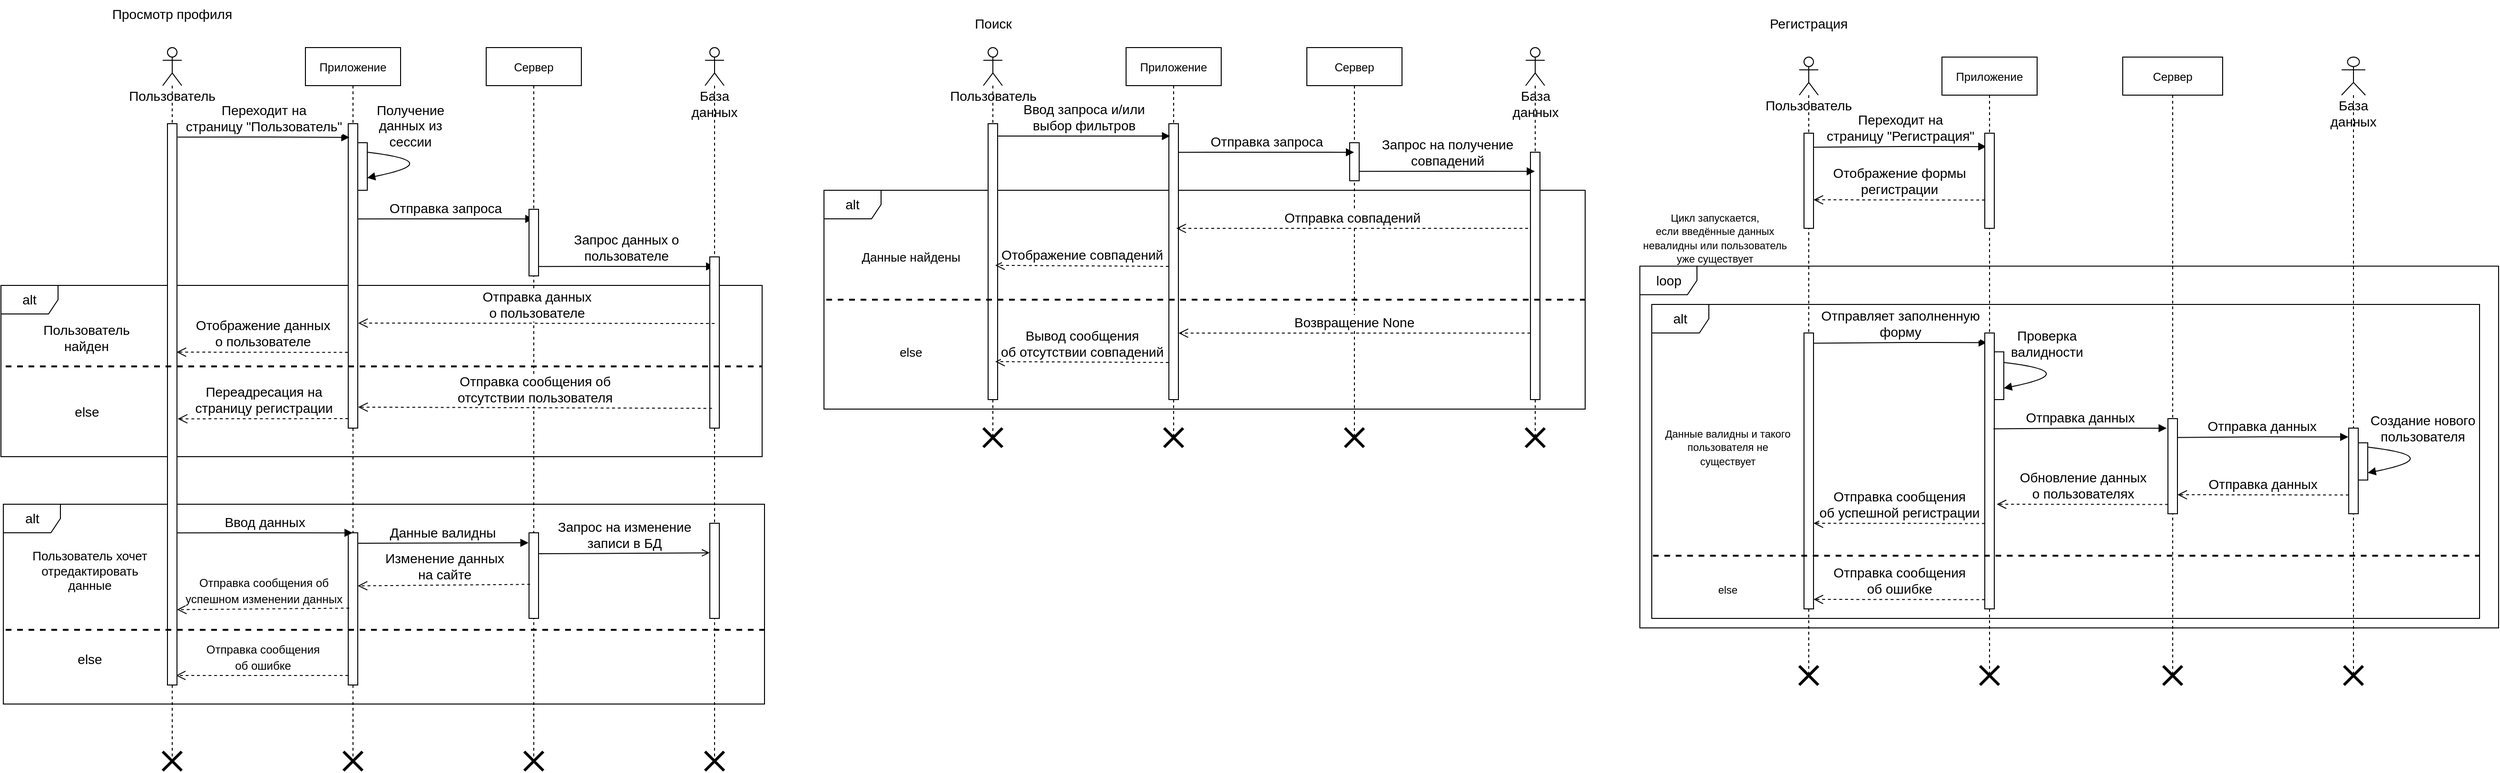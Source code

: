 <mxfile version="20.3.2" type="github" pages="2">
  <diagram id="kgpKYQtTHZ0yAKxKKP6v" name="Page-1">
    <mxGraphModel dx="1483" dy="833" grid="1" gridSize="10" guides="1" tooltips="1" connect="1" arrows="1" fold="1" page="1" pageScale="1" pageWidth="850" pageHeight="1100" math="0" shadow="0">
      <root>
        <mxCell id="0" />
        <mxCell id="1" parent="0" />
        <mxCell id="hZ0QgCodJRUeT8s8Wfv0-66" value="loop" style="shape=umlFrame;whiteSpace=wrap;html=1;fontSize=14;" vertex="1" parent="1">
          <mxGeometry x="1747.5" y="309.73" width="902.5" height="380.27" as="geometry" />
        </mxCell>
        <mxCell id="hZ0QgCodJRUeT8s8Wfv0-104" value="alt" style="shape=umlFrame;whiteSpace=wrap;html=1;fontSize=14;" vertex="1" parent="1">
          <mxGeometry x="1760" y="350" width="870" height="330" as="geometry" />
        </mxCell>
        <mxCell id="hZ0QgCodJRUeT8s8Wfv0-113" value="Приложение" style="shape=umlLifeline;perimeter=lifelinePerimeter;container=1;collapsible=0;recursiveResize=0;rounded=0;shadow=0;strokeWidth=1;" vertex="1" parent="1">
          <mxGeometry x="2065" y="90" width="100" height="650" as="geometry" />
        </mxCell>
        <mxCell id="hZ0QgCodJRUeT8s8Wfv0-117" value="" style="points=[];perimeter=orthogonalPerimeter;rounded=0;shadow=0;strokeWidth=1;" vertex="1" parent="hZ0QgCodJRUeT8s8Wfv0-113">
          <mxGeometry x="55" y="309.79" width="10" height="50.21" as="geometry" />
        </mxCell>
        <mxCell id="hZ0QgCodJRUeT8s8Wfv0-57" value="alt" style="shape=umlFrame;whiteSpace=wrap;html=1;fontSize=14;" vertex="1" parent="1">
          <mxGeometry x="890" y="230" width="800" height="230" as="geometry" />
        </mxCell>
        <mxCell id="hZ0QgCodJRUeT8s8Wfv0-14" value="alt" style="shape=umlFrame;whiteSpace=wrap;html=1;fontSize=14;" vertex="1" parent="1">
          <mxGeometry x="27.5" y="560" width="800" height="210" as="geometry" />
        </mxCell>
        <mxCell id="siiK5NIC4n_gWujEXP8Y-23" value="alt" style="shape=umlFrame;whiteSpace=wrap;html=1;fontSize=14;" vertex="1" parent="1">
          <mxGeometry x="25" y="330" width="800" height="180" as="geometry" />
        </mxCell>
        <mxCell id="3nuBFxr9cyL0pnOWT2aG-5" value="Приложение" style="shape=umlLifeline;perimeter=lifelinePerimeter;container=1;collapsible=0;recursiveResize=0;rounded=0;shadow=0;strokeWidth=1;" parent="1" vertex="1">
          <mxGeometry x="345" y="80" width="100" height="750" as="geometry" />
        </mxCell>
        <mxCell id="3nuBFxr9cyL0pnOWT2aG-6" value="" style="points=[];perimeter=orthogonalPerimeter;rounded=0;shadow=0;strokeWidth=1;" parent="3nuBFxr9cyL0pnOWT2aG-5" vertex="1">
          <mxGeometry x="45" y="80" width="10" height="320" as="geometry" />
        </mxCell>
        <mxCell id="siiK5NIC4n_gWujEXP8Y-14" value="" style="points=[];perimeter=orthogonalPerimeter;rounded=0;shadow=0;strokeWidth=1;" vertex="1" parent="3nuBFxr9cyL0pnOWT2aG-5">
          <mxGeometry x="55" y="100" width="10" height="50" as="geometry" />
        </mxCell>
        <mxCell id="siiK5NIC4n_gWujEXP8Y-15" value="Получение&lt;br&gt;данных из&lt;br&gt;сессии" style="html=1;verticalAlign=bottom;endArrow=block;fontSize=14;curved=1;entryX=0.988;entryY=0.741;entryDx=0;entryDy=0;entryPerimeter=0;" edge="1" parent="3nuBFxr9cyL0pnOWT2aG-5" target="siiK5NIC4n_gWujEXP8Y-14">
          <mxGeometry x="-0.481" y="5" width="80" relative="1" as="geometry">
            <mxPoint x="65" y="110" as="sourcePoint" />
            <mxPoint x="120" y="110" as="targetPoint" />
            <Array as="points">
              <mxPoint x="150" y="120" />
            </Array>
            <mxPoint as="offset" />
          </mxGeometry>
        </mxCell>
        <mxCell id="siiK5NIC4n_gWujEXP8Y-18" value="Отправка запроса" style="html=1;verticalAlign=bottom;endArrow=block;rounded=0;fontSize=14;entryX=0.5;entryY=0.063;entryDx=0;entryDy=0;entryPerimeter=0;exitX=1.035;exitY=0.063;exitDx=0;exitDy=0;exitPerimeter=0;" edge="1" parent="3nuBFxr9cyL0pnOWT2aG-5">
          <mxGeometry width="80" relative="1" as="geometry">
            <mxPoint x="55.0" y="180.08" as="sourcePoint" />
            <mxPoint x="239.65" y="180.08" as="targetPoint" />
            <Array as="points">
              <mxPoint x="149.65" y="180" />
            </Array>
          </mxGeometry>
        </mxCell>
        <mxCell id="siiK5NIC4n_gWujEXP8Y-32" value="Переадресация на&lt;br&gt;страницу регистрации" style="html=1;verticalAlign=bottom;endArrow=open;dashed=1;endSize=8;fontSize=14;curved=1;exitX=0.5;exitY=0.353;exitDx=0;exitDy=0;exitPerimeter=0;entryX=1.035;entryY=0.752;entryDx=0;entryDy=0;entryPerimeter=0;" edge="1" parent="3nuBFxr9cyL0pnOWT2aG-5">
          <mxGeometry relative="1" as="geometry">
            <mxPoint x="45" y="390.0" as="sourcePoint" />
            <mxPoint x="-134.18" y="390.23" as="targetPoint" />
          </mxGeometry>
        </mxCell>
        <mxCell id="hZ0QgCodJRUeT8s8Wfv0-4" value="" style="points=[];perimeter=orthogonalPerimeter;rounded=0;shadow=0;strokeWidth=1;" vertex="1" parent="3nuBFxr9cyL0pnOWT2aG-5">
          <mxGeometry x="45" y="510" width="10" height="160" as="geometry" />
        </mxCell>
        <mxCell id="hZ0QgCodJRUeT8s8Wfv0-129" value="&lt;font style=&quot;font-size: 12px;&quot;&gt;Отправка сообщения&lt;br&gt;об ошибке&lt;br&gt;&lt;/font&gt;" style="html=1;verticalAlign=bottom;endArrow=open;dashed=1;endSize=8;fontSize=14;curved=1;exitX=0.5;exitY=0.353;exitDx=0;exitDy=0;exitPerimeter=0;entryX=0.892;entryY=0.983;entryDx=0;entryDy=0;entryPerimeter=0;" edge="1" parent="3nuBFxr9cyL0pnOWT2aG-5" target="siiK5NIC4n_gWujEXP8Y-13">
          <mxGeometry relative="1" as="geometry">
            <mxPoint x="45.0" y="660" as="sourcePoint" />
            <mxPoint x="-136.08" y="661.59" as="targetPoint" />
          </mxGeometry>
        </mxCell>
        <mxCell id="siiK5NIC4n_gWujEXP8Y-1" value="&lt;font style=&quot;font-size: 14px;&quot;&gt;Просмотр профиля&lt;/font&gt;" style="text;html=1;strokeColor=none;fillColor=none;align=center;verticalAlign=middle;whiteSpace=wrap;rounded=0;" vertex="1" parent="1">
          <mxGeometry x="140" y="30" width="130" height="30" as="geometry" />
        </mxCell>
        <mxCell id="siiK5NIC4n_gWujEXP8Y-3" value="Сервер" style="shape=umlLifeline;perimeter=lifelinePerimeter;container=1;collapsible=0;recursiveResize=0;rounded=0;shadow=0;strokeWidth=1;" vertex="1" parent="1">
          <mxGeometry x="535" y="80" width="100" height="750" as="geometry" />
        </mxCell>
        <mxCell id="siiK5NIC4n_gWujEXP8Y-4" value="" style="points=[];perimeter=orthogonalPerimeter;rounded=0;shadow=0;strokeWidth=1;" vertex="1" parent="siiK5NIC4n_gWujEXP8Y-3">
          <mxGeometry x="45" y="170" width="10" height="70" as="geometry" />
        </mxCell>
        <mxCell id="siiK5NIC4n_gWujEXP8Y-20" value="Запрос данных о&lt;br&gt;пользователе" style="html=1;verticalAlign=bottom;endArrow=block;rounded=0;fontSize=14;entryX=0.5;entryY=0.063;entryDx=0;entryDy=0;entryPerimeter=0;exitX=1.035;exitY=0.063;exitDx=0;exitDy=0;exitPerimeter=0;" edge="1" parent="siiK5NIC4n_gWujEXP8Y-3">
          <mxGeometry width="80" relative="1" as="geometry">
            <mxPoint x="55" y="230.08" as="sourcePoint" />
            <mxPoint x="239.65" y="230.08" as="targetPoint" />
            <Array as="points">
              <mxPoint x="149.65" y="230" />
            </Array>
          </mxGeometry>
        </mxCell>
        <mxCell id="hZ0QgCodJRUeT8s8Wfv0-5" value="" style="points=[];perimeter=orthogonalPerimeter;rounded=0;shadow=0;strokeWidth=1;" vertex="1" parent="siiK5NIC4n_gWujEXP8Y-3">
          <mxGeometry x="45" y="510" width="10" height="90" as="geometry" />
        </mxCell>
        <mxCell id="hZ0QgCodJRUeT8s8Wfv0-10" value="Запрос на изменение&lt;br&gt;записи в БД" style="html=1;verticalAlign=bottom;endArrow=open;rounded=0;fontSize=14;entryX=-0.053;entryY=0.117;entryDx=0;entryDy=0;entryPerimeter=0;exitX=0.971;exitY=0.122;exitDx=0;exitDy=0;exitPerimeter=0;endFill=0;" edge="1" parent="siiK5NIC4n_gWujEXP8Y-3">
          <mxGeometry width="80" relative="1" as="geometry">
            <mxPoint x="55" y="531.96" as="sourcePoint" />
            <mxPoint x="234.76" y="531.06" as="targetPoint" />
            <Array as="points">
              <mxPoint x="139.94" y="531.68" />
            </Array>
          </mxGeometry>
        </mxCell>
        <mxCell id="siiK5NIC4n_gWujEXP8Y-10" value="Пользователь" style="shape=umlLifeline;participant=umlActor;perimeter=lifelinePerimeter;whiteSpace=wrap;html=1;container=1;collapsible=0;recursiveResize=0;verticalAlign=top;spacingTop=36;outlineConnect=0;fontSize=14;" vertex="1" parent="1">
          <mxGeometry x="195" y="80" width="20" height="750" as="geometry" />
        </mxCell>
        <mxCell id="siiK5NIC4n_gWujEXP8Y-13" value="" style="points=[];perimeter=orthogonalPerimeter;rounded=0;shadow=0;strokeWidth=1;" vertex="1" parent="siiK5NIC4n_gWujEXP8Y-10">
          <mxGeometry x="5" y="80" width="10" height="590" as="geometry" />
        </mxCell>
        <mxCell id="siiK5NIC4n_gWujEXP8Y-11" value="База данных&lt;br&gt;" style="shape=umlLifeline;participant=umlActor;perimeter=lifelinePerimeter;whiteSpace=wrap;html=1;container=1;collapsible=0;recursiveResize=0;verticalAlign=top;spacingTop=36;outlineConnect=0;fontSize=14;" vertex="1" parent="1">
          <mxGeometry x="765" y="80" width="20" height="750" as="geometry" />
        </mxCell>
        <mxCell id="siiK5NIC4n_gWujEXP8Y-19" value="" style="points=[];perimeter=orthogonalPerimeter;rounded=0;shadow=0;strokeWidth=1;" vertex="1" parent="siiK5NIC4n_gWujEXP8Y-11">
          <mxGeometry x="5" y="220" width="10" height="180" as="geometry" />
        </mxCell>
        <mxCell id="hZ0QgCodJRUeT8s8Wfv0-6" value="" style="points=[];perimeter=orthogonalPerimeter;rounded=0;shadow=0;strokeWidth=1;" vertex="1" parent="siiK5NIC4n_gWujEXP8Y-11">
          <mxGeometry x="5" y="500" width="10" height="100" as="geometry" />
        </mxCell>
        <mxCell id="hZ0QgCodJRUeT8s8Wfv0-19" value="" style="shape=umlDestroy;whiteSpace=wrap;html=1;strokeWidth=3;strokeColor=default;fontSize=14;" vertex="1" parent="siiK5NIC4n_gWujEXP8Y-11">
          <mxGeometry y="740" width="20" height="20" as="geometry" />
        </mxCell>
        <mxCell id="siiK5NIC4n_gWujEXP8Y-12" value="Переходит на&lt;br&gt;страницу &quot;Пользователь&quot;" style="html=1;verticalAlign=bottom;endArrow=block;rounded=0;fontSize=14;entryX=0.129;entryY=0.045;entryDx=0;entryDy=0;entryPerimeter=0;exitX=1.071;exitY=0.024;exitDx=0;exitDy=0;exitPerimeter=0;" edge="1" parent="1" source="siiK5NIC4n_gWujEXP8Y-13" target="3nuBFxr9cyL0pnOWT2aG-6">
          <mxGeometry width="80" relative="1" as="geometry">
            <mxPoint x="215" y="170" as="sourcePoint" />
            <mxPoint x="385" y="170" as="targetPoint" />
            <Array as="points">
              <mxPoint x="306" y="174" />
            </Array>
          </mxGeometry>
        </mxCell>
        <mxCell id="siiK5NIC4n_gWujEXP8Y-24" value="" style="line;strokeWidth=2;fillColor=none;align=left;verticalAlign=middle;spacingTop=-1;spacingLeft=3;spacingRight=3;rotatable=0;labelPosition=right;points=[];portConstraint=eastwest;strokeColor=inherit;fontSize=14;dashed=1;" vertex="1" parent="1">
          <mxGeometry x="30" y="411" width="795" height="8.31" as="geometry" />
        </mxCell>
        <mxCell id="siiK5NIC4n_gWujEXP8Y-27" value="&lt;font style=&quot;font-size: 14px;&quot;&gt;Пользователь&lt;br&gt;найден&lt;br&gt;&lt;/font&gt;" style="text;html=1;strokeColor=none;fillColor=none;align=center;verticalAlign=middle;whiteSpace=wrap;rounded=0;" vertex="1" parent="1">
          <mxGeometry x="50" y="370" width="130" height="30" as="geometry" />
        </mxCell>
        <mxCell id="siiK5NIC4n_gWujEXP8Y-29" value="Отправка данных&lt;br&gt;о пользователе" style="html=1;verticalAlign=bottom;endArrow=open;dashed=1;endSize=8;fontSize=14;curved=1;entryX=1.047;entryY=0.655;entryDx=0;entryDy=0;entryPerimeter=0;exitX=0.5;exitY=0.389;exitDx=0;exitDy=0;exitPerimeter=0;" edge="1" parent="1" source="siiK5NIC4n_gWujEXP8Y-19" target="3nuBFxr9cyL0pnOWT2aG-6">
          <mxGeometry relative="1" as="geometry">
            <mxPoint x="715" y="370" as="sourcePoint" />
            <mxPoint x="415" y="370" as="targetPoint" />
          </mxGeometry>
        </mxCell>
        <mxCell id="siiK5NIC4n_gWujEXP8Y-30" value="Отображение данных&lt;br&gt;о пользователе" style="html=1;verticalAlign=bottom;endArrow=open;dashed=1;endSize=8;fontSize=14;curved=1;exitX=0.5;exitY=0.353;exitDx=0;exitDy=0;exitPerimeter=0;entryX=0.959;entryY=0.407;entryDx=0;entryDy=0;entryPerimeter=0;" edge="1" parent="1" target="siiK5NIC4n_gWujEXP8Y-13">
          <mxGeometry relative="1" as="geometry">
            <mxPoint x="389.53" y="400.41" as="sourcePoint" />
            <mxPoint x="225" y="400" as="targetPoint" />
          </mxGeometry>
        </mxCell>
        <mxCell id="siiK5NIC4n_gWujEXP8Y-31" value="Отправка сообщения об&lt;br&gt;отсутствии пользователя" style="html=1;verticalAlign=bottom;endArrow=open;dashed=1;endSize=8;fontSize=14;curved=1;exitX=0.5;exitY=0.353;exitDx=0;exitDy=0;exitPerimeter=0;entryX=1.047;entryY=0.931;entryDx=0;entryDy=0;entryPerimeter=0;" edge="1" parent="1" target="3nuBFxr9cyL0pnOWT2aG-6">
          <mxGeometry relative="1" as="geometry">
            <mxPoint x="772.27" y="459.23" as="sourcePoint" />
            <mxPoint x="415" y="459" as="targetPoint" />
          </mxGeometry>
        </mxCell>
        <mxCell id="siiK5NIC4n_gWujEXP8Y-34" value="" style="line;strokeWidth=2;fillColor=none;align=left;verticalAlign=middle;spacingTop=-1;spacingLeft=3;spacingRight=3;rotatable=0;labelPosition=right;points=[];portConstraint=eastwest;strokeColor=inherit;fontSize=14;dashed=1;" vertex="1" parent="1">
          <mxGeometry x="30" y="687.86" width="800" height="8.39" as="geometry" />
        </mxCell>
        <mxCell id="siiK5NIC4n_gWujEXP8Y-35" value="&lt;font style=&quot;&quot;&gt;&lt;font style=&quot;font-size: 13px;&quot;&gt;Пользователь хочет отредактировать&lt;br&gt;данные&lt;/font&gt;&lt;br&gt;&lt;/font&gt;" style="text;html=1;strokeColor=none;fillColor=none;align=center;verticalAlign=middle;whiteSpace=wrap;rounded=0;" vertex="1" parent="1">
          <mxGeometry x="40" y="610.0" width="156.64" height="39.16" as="geometry" />
        </mxCell>
        <mxCell id="hZ0QgCodJRUeT8s8Wfv0-1" value="&lt;font style=&quot;font-size: 14px;&quot;&gt;else&lt;br&gt;&lt;/font&gt;" style="text;html=1;strokeColor=none;fillColor=none;align=center;verticalAlign=middle;whiteSpace=wrap;rounded=0;" vertex="1" parent="1">
          <mxGeometry x="65.82" y="710" width="105" height="26.25" as="geometry" />
        </mxCell>
        <mxCell id="hZ0QgCodJRUeT8s8Wfv0-2" value="&lt;font style=&quot;font-size: 14px;&quot;&gt;else&lt;br&gt;&lt;/font&gt;" style="text;html=1;strokeColor=none;fillColor=none;align=center;verticalAlign=middle;whiteSpace=wrap;rounded=0;" vertex="1" parent="1">
          <mxGeometry x="62.5" y="450" width="105" height="26.25" as="geometry" />
        </mxCell>
        <mxCell id="hZ0QgCodJRUeT8s8Wfv0-8" value="Ввод данных" style="html=1;verticalAlign=bottom;endArrow=block;rounded=0;fontSize=14;entryX=0.5;entryY=0.063;entryDx=0;entryDy=0;entryPerimeter=0;exitX=1.035;exitY=0.063;exitDx=0;exitDy=0;exitPerimeter=0;" edge="1" parent="1">
          <mxGeometry width="80" relative="1" as="geometry">
            <mxPoint x="210" y="590.08" as="sourcePoint" />
            <mxPoint x="394.65" y="590.08" as="targetPoint" />
            <Array as="points">
              <mxPoint x="304.65" y="590" />
            </Array>
          </mxGeometry>
        </mxCell>
        <mxCell id="hZ0QgCodJRUeT8s8Wfv0-9" value="Данные валидны" style="html=1;verticalAlign=bottom;endArrow=block;rounded=0;fontSize=14;entryX=-0.053;entryY=0.117;entryDx=0;entryDy=0;entryPerimeter=0;" edge="1" parent="1" target="hZ0QgCodJRUeT8s8Wfv0-5">
          <mxGeometry width="80" relative="1" as="geometry">
            <mxPoint x="400" y="601" as="sourcePoint" />
            <mxPoint x="574.65" y="601.76" as="targetPoint" />
            <Array as="points" />
          </mxGeometry>
        </mxCell>
        <mxCell id="hZ0QgCodJRUeT8s8Wfv0-12" value="&lt;font style=&quot;font-size: 12px;&quot;&gt;Отправка сообщения об &lt;br&gt;успешном изменении &lt;/font&gt;&lt;font style=&quot;font-size: 12px;&quot;&gt;данных&lt;/font&gt;" style="html=1;verticalAlign=bottom;endArrow=open;dashed=1;endSize=8;fontSize=14;curved=1;exitX=0.5;exitY=0.353;exitDx=0;exitDy=0;exitPerimeter=0;entryX=0.982;entryY=0.405;entryDx=0;entryDy=0;entryPerimeter=0;" edge="1" parent="1">
          <mxGeometry relative="1" as="geometry">
            <mxPoint x="391.08" y="669.21" as="sourcePoint" />
            <mxPoint x="210" y="670.8" as="targetPoint" />
          </mxGeometry>
        </mxCell>
        <mxCell id="hZ0QgCodJRUeT8s8Wfv0-13" value="&lt;font style=&quot;font-size: 14px;&quot;&gt;Изменение данных&lt;br&gt;на сайте&lt;/font&gt;" style="html=1;verticalAlign=bottom;endArrow=open;dashed=1;endSize=8;fontSize=14;curved=1;exitX=0.5;exitY=0.353;exitDx=0;exitDy=0;exitPerimeter=0;entryX=0.982;entryY=0.405;entryDx=0;entryDy=0;entryPerimeter=0;" edge="1" parent="1">
          <mxGeometry relative="1" as="geometry">
            <mxPoint x="581.08" y="644.21" as="sourcePoint" />
            <mxPoint x="400" y="645.8" as="targetPoint" />
          </mxGeometry>
        </mxCell>
        <mxCell id="hZ0QgCodJRUeT8s8Wfv0-15" value="" style="shape=umlDestroy;whiteSpace=wrap;html=1;strokeWidth=3;strokeColor=default;fontSize=14;" vertex="1" parent="1">
          <mxGeometry x="195" y="820" width="20" height="20" as="geometry" />
        </mxCell>
        <mxCell id="hZ0QgCodJRUeT8s8Wfv0-18" value="" style="shape=umlDestroy;whiteSpace=wrap;html=1;strokeWidth=3;strokeColor=default;fontSize=14;" vertex="1" parent="1">
          <mxGeometry x="575" y="820" width="20" height="20" as="geometry" />
        </mxCell>
        <mxCell id="hZ0QgCodJRUeT8s8Wfv0-21" value="Приложение" style="shape=umlLifeline;perimeter=lifelinePerimeter;container=1;collapsible=0;recursiveResize=0;rounded=0;shadow=0;strokeWidth=1;" vertex="1" parent="1">
          <mxGeometry x="1207.5" y="80" width="100" height="410" as="geometry" />
        </mxCell>
        <mxCell id="hZ0QgCodJRUeT8s8Wfv0-22" value="" style="points=[];perimeter=orthogonalPerimeter;rounded=0;shadow=0;strokeWidth=1;" vertex="1" parent="hZ0QgCodJRUeT8s8Wfv0-21">
          <mxGeometry x="45" y="80" width="10" height="290" as="geometry" />
        </mxCell>
        <mxCell id="hZ0QgCodJRUeT8s8Wfv0-28" value="" style="shape=umlDestroy;whiteSpace=wrap;html=1;strokeWidth=3;strokeColor=default;fontSize=14;" vertex="1" parent="hZ0QgCodJRUeT8s8Wfv0-21">
          <mxGeometry x="40" y="400" width="20" height="20" as="geometry" />
        </mxCell>
        <mxCell id="hZ0QgCodJRUeT8s8Wfv0-29" value="&lt;span style=&quot;font-size: 14px;&quot;&gt;Поиск&lt;/span&gt;" style="text;html=1;strokeColor=none;fillColor=none;align=center;verticalAlign=middle;whiteSpace=wrap;rounded=0;" vertex="1" parent="1">
          <mxGeometry x="1002.5" y="40" width="130" height="30" as="geometry" />
        </mxCell>
        <mxCell id="hZ0QgCodJRUeT8s8Wfv0-30" value="Сервер" style="shape=umlLifeline;perimeter=lifelinePerimeter;container=1;collapsible=0;recursiveResize=0;rounded=0;shadow=0;strokeWidth=1;" vertex="1" parent="1">
          <mxGeometry x="1397.5" y="80" width="100" height="410" as="geometry" />
        </mxCell>
        <mxCell id="hZ0QgCodJRUeT8s8Wfv0-31" value="" style="points=[];perimeter=orthogonalPerimeter;rounded=0;shadow=0;strokeWidth=1;" vertex="1" parent="hZ0QgCodJRUeT8s8Wfv0-30">
          <mxGeometry x="45" y="100" width="10" height="40" as="geometry" />
        </mxCell>
        <mxCell id="hZ0QgCodJRUeT8s8Wfv0-35" value="Пользователь" style="shape=umlLifeline;participant=umlActor;perimeter=lifelinePerimeter;whiteSpace=wrap;html=1;container=1;collapsible=0;recursiveResize=0;verticalAlign=top;spacingTop=36;outlineConnect=0;fontSize=14;" vertex="1" parent="1">
          <mxGeometry x="1057.5" y="80" width="20" height="410" as="geometry" />
        </mxCell>
        <mxCell id="hZ0QgCodJRUeT8s8Wfv0-36" value="" style="points=[];perimeter=orthogonalPerimeter;rounded=0;shadow=0;strokeWidth=1;" vertex="1" parent="hZ0QgCodJRUeT8s8Wfv0-35">
          <mxGeometry x="5" y="80" width="10" height="290" as="geometry" />
        </mxCell>
        <mxCell id="hZ0QgCodJRUeT8s8Wfv0-37" value="База данных&lt;br&gt;" style="shape=umlLifeline;participant=umlActor;perimeter=lifelinePerimeter;whiteSpace=wrap;html=1;container=1;collapsible=0;recursiveResize=0;verticalAlign=top;spacingTop=36;outlineConnect=0;fontSize=14;" vertex="1" parent="1">
          <mxGeometry x="1627.5" y="80" width="20" height="410" as="geometry" />
        </mxCell>
        <mxCell id="hZ0QgCodJRUeT8s8Wfv0-38" value="" style="points=[];perimeter=orthogonalPerimeter;rounded=0;shadow=0;strokeWidth=1;" vertex="1" parent="hZ0QgCodJRUeT8s8Wfv0-37">
          <mxGeometry x="5" y="110" width="10" height="260" as="geometry" />
        </mxCell>
        <mxCell id="hZ0QgCodJRUeT8s8Wfv0-40" value="Ввод запроса и/или&lt;br&gt;выбор фильтров" style="html=1;verticalAlign=bottom;endArrow=block;rounded=0;fontSize=14;entryX=0.129;entryY=0.045;entryDx=0;entryDy=0;entryPerimeter=0;" edge="1" parent="1" target="hZ0QgCodJRUeT8s8Wfv0-22">
          <mxGeometry width="80" relative="1" as="geometry">
            <mxPoint x="1073" y="173" as="sourcePoint" />
            <mxPoint x="1247.5" y="170" as="targetPoint" />
            <Array as="points" />
          </mxGeometry>
        </mxCell>
        <mxCell id="hZ0QgCodJRUeT8s8Wfv0-54" value="" style="shape=umlDestroy;whiteSpace=wrap;html=1;strokeWidth=3;strokeColor=default;fontSize=14;" vertex="1" parent="1">
          <mxGeometry x="1057.5" y="480" width="20" height="20" as="geometry" />
        </mxCell>
        <mxCell id="hZ0QgCodJRUeT8s8Wfv0-25" value="Отправка запроса" style="html=1;verticalAlign=bottom;endArrow=block;rounded=0;fontSize=14;entryX=0.5;entryY=0.063;entryDx=0;entryDy=0;entryPerimeter=0;exitX=1.035;exitY=0.063;exitDx=0;exitDy=0;exitPerimeter=0;" edge="1" parent="1">
          <mxGeometry width="80" relative="1" as="geometry">
            <mxPoint x="1262.5" y="190.08" as="sourcePoint" />
            <mxPoint x="1447.15" y="190.08" as="targetPoint" />
            <Array as="points">
              <mxPoint x="1357.15" y="190" />
            </Array>
          </mxGeometry>
        </mxCell>
        <mxCell id="hZ0QgCodJRUeT8s8Wfv0-32" value="Запрос на получение&lt;br&gt;совпадений" style="html=1;verticalAlign=bottom;endArrow=block;rounded=0;fontSize=14;entryX=0.5;entryY=0.063;entryDx=0;entryDy=0;entryPerimeter=0;exitX=1.035;exitY=0.063;exitDx=0;exitDy=0;exitPerimeter=0;" edge="1" parent="1">
          <mxGeometry width="80" relative="1" as="geometry">
            <mxPoint x="1452.5" y="210.08" as="sourcePoint" />
            <mxPoint x="1637.15" y="210.08" as="targetPoint" />
            <Array as="points">
              <mxPoint x="1547.15" y="210" />
            </Array>
          </mxGeometry>
        </mxCell>
        <mxCell id="hZ0QgCodJRUeT8s8Wfv0-58" value="" style="line;strokeWidth=2;fillColor=none;align=left;verticalAlign=middle;spacingTop=-1;spacingLeft=3;spacingRight=3;rotatable=0;labelPosition=right;points=[];portConstraint=eastwest;strokeColor=inherit;fontSize=14;dashed=1;" vertex="1" parent="1">
          <mxGeometry x="892.5" y="340.8" width="800" height="8.39" as="geometry" />
        </mxCell>
        <mxCell id="hZ0QgCodJRUeT8s8Wfv0-59" value="&lt;font style=&quot;&quot;&gt;&lt;span style=&quot;font-size: 13px;&quot;&gt;Данные найдены&lt;/span&gt;&lt;br&gt;&lt;/font&gt;" style="text;html=1;strokeColor=none;fillColor=none;align=center;verticalAlign=middle;whiteSpace=wrap;rounded=0;" vertex="1" parent="1">
          <mxGeometry x="902.5" y="280.0" width="156.64" height="39.16" as="geometry" />
        </mxCell>
        <mxCell id="hZ0QgCodJRUeT8s8Wfv0-60" value="&lt;font style=&quot;&quot;&gt;&lt;span style=&quot;font-size: 13px;&quot;&gt;else&lt;/span&gt;&lt;br&gt;&lt;/font&gt;" style="text;html=1;strokeColor=none;fillColor=none;align=center;verticalAlign=middle;whiteSpace=wrap;rounded=0;" vertex="1" parent="1">
          <mxGeometry x="902.5" y="380.15" width="156.64" height="39.16" as="geometry" />
        </mxCell>
        <mxCell id="hZ0QgCodJRUeT8s8Wfv0-61" value="Отправка совпадений" style="html=1;verticalAlign=bottom;endArrow=open;dashed=1;endSize=8;fontSize=14;curved=1;exitX=0.925;exitY=0.174;exitDx=0;exitDy=0;exitPerimeter=0;entryX=0.463;entryY=0.174;entryDx=0;entryDy=0;entryPerimeter=0;" edge="1" parent="1" source="hZ0QgCodJRUeT8s8Wfv0-57" target="hZ0QgCodJRUeT8s8Wfv0-57">
          <mxGeometry relative="1" as="geometry">
            <mxPoint x="1610" y="270" as="sourcePoint" />
            <mxPoint x="1450" y="270" as="targetPoint" />
          </mxGeometry>
        </mxCell>
        <mxCell id="hZ0QgCodJRUeT8s8Wfv0-62" value="Отображение совпадений" style="html=1;verticalAlign=bottom;endArrow=open;dashed=1;endSize=8;fontSize=14;curved=1;exitX=0.925;exitY=0.174;exitDx=0;exitDy=0;exitPerimeter=0;entryX=0.225;entryY=0.343;entryDx=0;entryDy=0;entryPerimeter=0;" edge="1" parent="1" target="hZ0QgCodJRUeT8s8Wfv0-57">
          <mxGeometry relative="1" as="geometry">
            <mxPoint x="1252.3" y="310" as="sourcePoint" />
            <mxPoint x="1090" y="309" as="targetPoint" />
          </mxGeometry>
        </mxCell>
        <mxCell id="hZ0QgCodJRUeT8s8Wfv0-63" value="Возвращение None" style="html=1;verticalAlign=bottom;endArrow=open;dashed=1;endSize=8;fontSize=14;curved=1;exitX=0.925;exitY=0.174;exitDx=0;exitDy=0;exitPerimeter=0;entryX=0.463;entryY=0.174;entryDx=0;entryDy=0;entryPerimeter=0;" edge="1" parent="1">
          <mxGeometry relative="1" as="geometry">
            <mxPoint x="1632.3" y="380.15" as="sourcePoint" />
            <mxPoint x="1262.7" y="380.15" as="targetPoint" />
          </mxGeometry>
        </mxCell>
        <mxCell id="hZ0QgCodJRUeT8s8Wfv0-64" value="Вывод сообщения&lt;br&gt;об отсутствии совпадений" style="html=1;verticalAlign=bottom;endArrow=open;dashed=1;endSize=8;fontSize=14;curved=1;exitX=0.925;exitY=0.174;exitDx=0;exitDy=0;exitPerimeter=0;entryX=0.225;entryY=0.783;entryDx=0;entryDy=0;entryPerimeter=0;" edge="1" parent="1" target="hZ0QgCodJRUeT8s8Wfv0-57">
          <mxGeometry relative="1" as="geometry">
            <mxPoint x="1252.3" y="411.0" as="sourcePoint" />
            <mxPoint x="1080" y="410" as="targetPoint" />
          </mxGeometry>
        </mxCell>
        <mxCell id="hZ0QgCodJRUeT8s8Wfv0-56" value="" style="shape=umlDestroy;whiteSpace=wrap;html=1;strokeWidth=3;strokeColor=default;fontSize=14;" vertex="1" parent="1">
          <mxGeometry x="1627.5" y="480" width="20" height="20" as="geometry" />
        </mxCell>
        <mxCell id="hZ0QgCodJRUeT8s8Wfv0-55" value="" style="shape=umlDestroy;whiteSpace=wrap;html=1;strokeWidth=3;strokeColor=default;fontSize=14;" vertex="1" parent="1">
          <mxGeometry x="1437.5" y="480" width="20" height="20" as="geometry" />
        </mxCell>
        <mxCell id="hZ0QgCodJRUeT8s8Wfv0-75" value="&lt;font style=&quot;font-size: 14px;&quot;&gt;Регистрация&lt;/font&gt;" style="text;html=1;strokeColor=none;fillColor=none;align=center;verticalAlign=middle;whiteSpace=wrap;rounded=0;" vertex="1" parent="1">
          <mxGeometry x="1860" y="40" width="130" height="30" as="geometry" />
        </mxCell>
        <mxCell id="hZ0QgCodJRUeT8s8Wfv0-76" value="Сервер" style="shape=umlLifeline;perimeter=lifelinePerimeter;container=0;collapsible=0;recursiveResize=0;rounded=0;shadow=0;strokeWidth=1;" vertex="1" parent="1">
          <mxGeometry x="2255" y="90" width="105" height="650" as="geometry" />
        </mxCell>
        <mxCell id="hZ0QgCodJRUeT8s8Wfv0-81" value="Пользователь" style="shape=umlLifeline;participant=umlActor;perimeter=lifelinePerimeter;whiteSpace=wrap;html=1;container=1;collapsible=0;recursiveResize=0;verticalAlign=top;spacingTop=36;outlineConnect=0;fontSize=14;" vertex="1" parent="1">
          <mxGeometry x="1915" y="90" width="20" height="650" as="geometry" />
        </mxCell>
        <mxCell id="hZ0QgCodJRUeT8s8Wfv0-82" value="" style="points=[];perimeter=orthogonalPerimeter;rounded=0;shadow=0;strokeWidth=1;" vertex="1" parent="hZ0QgCodJRUeT8s8Wfv0-81">
          <mxGeometry x="5" y="80" width="10" height="100" as="geometry" />
        </mxCell>
        <mxCell id="hZ0QgCodJRUeT8s8Wfv0-107" value="" style="points=[];perimeter=orthogonalPerimeter;rounded=0;shadow=0;strokeWidth=1;" vertex="1" parent="hZ0QgCodJRUeT8s8Wfv0-81">
          <mxGeometry x="5" y="290" width="10" height="290" as="geometry" />
        </mxCell>
        <mxCell id="hZ0QgCodJRUeT8s8Wfv0-83" value="База данных&lt;br&gt;" style="shape=umlLifeline;participant=umlActor;perimeter=lifelinePerimeter;whiteSpace=wrap;html=1;container=1;collapsible=0;recursiveResize=0;verticalAlign=top;spacingTop=36;outlineConnect=0;fontSize=14;" vertex="1" parent="1">
          <mxGeometry x="2485" y="90" width="25" height="650" as="geometry" />
        </mxCell>
        <mxCell id="hZ0QgCodJRUeT8s8Wfv0-121" value="" style="points=[];perimeter=orthogonalPerimeter;rounded=0;shadow=0;strokeWidth=1;" vertex="1" parent="hZ0QgCodJRUeT8s8Wfv0-83">
          <mxGeometry x="7.5" y="390" width="10" height="90" as="geometry" />
        </mxCell>
        <mxCell id="hZ0QgCodJRUeT8s8Wfv0-86" value="Переходит на&lt;br&gt;страницу &quot;Регистрация&quot;" style="html=1;verticalAlign=bottom;endArrow=block;rounded=0;fontSize=14;entryX=0.171;entryY=0.141;entryDx=0;entryDy=0;entryPerimeter=0;exitX=0.962;exitY=0.147;exitDx=0;exitDy=0;exitPerimeter=0;" edge="1" parent="1" source="hZ0QgCodJRUeT8s8Wfv0-82" target="hZ0QgCodJRUeT8s8Wfv0-68">
          <mxGeometry width="80" relative="1" as="geometry">
            <mxPoint x="1930" y="186" as="sourcePoint" />
            <mxPoint x="2105" y="180" as="targetPoint" />
            <Array as="points">
              <mxPoint x="2026" y="184" />
            </Array>
          </mxGeometry>
        </mxCell>
        <mxCell id="hZ0QgCodJRUeT8s8Wfv0-100" value="" style="shape=umlDestroy;whiteSpace=wrap;html=1;strokeWidth=3;strokeColor=default;fontSize=14;" vertex="1" parent="1">
          <mxGeometry x="1915" y="730" width="20" height="20" as="geometry" />
        </mxCell>
        <mxCell id="hZ0QgCodJRUeT8s8Wfv0-101" value="" style="shape=umlDestroy;whiteSpace=wrap;html=1;strokeWidth=3;strokeColor=default;fontSize=14;" vertex="1" parent="1">
          <mxGeometry x="2297.5" y="730" width="20" height="20" as="geometry" />
        </mxCell>
        <mxCell id="hZ0QgCodJRUeT8s8Wfv0-106" value="&lt;font style=&quot;font-size: 11px;&quot;&gt;&lt;span style=&quot;&quot;&gt;Цикл запускается,&lt;br&gt;&lt;/span&gt;&lt;font style=&quot;font-size: 11px;&quot;&gt;если введённые данных невалидны или пользователь уже существует&lt;/font&gt;&lt;br&gt;&lt;/font&gt;" style="text;html=1;strokeColor=none;fillColor=none;align=center;verticalAlign=middle;whiteSpace=wrap;rounded=0;" vertex="1" parent="1">
          <mxGeometry x="1747.5" y="260.0" width="156.64" height="39.16" as="geometry" />
        </mxCell>
        <mxCell id="hZ0QgCodJRUeT8s8Wfv0-109" value="&lt;font style=&quot;font-size: 11px;&quot;&gt;Данные валидны и такого пользователя не существует&lt;br&gt;&lt;/font&gt;" style="text;html=1;strokeColor=none;fillColor=none;align=center;verticalAlign=middle;whiteSpace=wrap;rounded=0;" vertex="1" parent="1">
          <mxGeometry x="1769.57" y="480.29" width="140" height="39.16" as="geometry" />
        </mxCell>
        <mxCell id="hZ0QgCodJRUeT8s8Wfv0-110" value="&lt;font style=&quot;font-size: 11px;&quot;&gt;else&lt;br&gt;&lt;/font&gt;" style="text;html=1;strokeColor=none;fillColor=none;align=center;verticalAlign=middle;whiteSpace=wrap;rounded=0;" vertex="1" parent="1">
          <mxGeometry x="1769.57" y="630" width="140" height="39.16" as="geometry" />
        </mxCell>
        <mxCell id="hZ0QgCodJRUeT8s8Wfv0-112" value="Отправляет заполненную&lt;br&gt;форму" style="html=1;verticalAlign=bottom;endArrow=block;rounded=0;fontSize=14;entryX=0.171;entryY=0.141;entryDx=0;entryDy=0;entryPerimeter=0;exitX=0.962;exitY=0.147;exitDx=0;exitDy=0;exitPerimeter=0;" edge="1" parent="1">
          <mxGeometry width="80" relative="1" as="geometry">
            <mxPoint x="1930.0" y="390.7" as="sourcePoint" />
            <mxPoint x="2112.09" y="390.1" as="targetPoint" />
            <Array as="points">
              <mxPoint x="2026.38" y="390" />
            </Array>
          </mxGeometry>
        </mxCell>
        <mxCell id="hZ0QgCodJRUeT8s8Wfv0-68" value="" style="points=[];perimeter=orthogonalPerimeter;rounded=0;shadow=0;strokeWidth=1;" vertex="1" parent="1">
          <mxGeometry x="2110" y="170" width="10" height="100" as="geometry" />
        </mxCell>
        <mxCell id="hZ0QgCodJRUeT8s8Wfv0-74" value="" style="shape=umlDestroy;whiteSpace=wrap;html=1;strokeWidth=3;strokeColor=default;fontSize=14;" vertex="1" parent="1">
          <mxGeometry x="2105" y="730" width="20" height="20" as="geometry" />
        </mxCell>
        <mxCell id="hZ0QgCodJRUeT8s8Wfv0-103" value="Отображение формы&lt;br&gt;регистрации" style="html=1;verticalAlign=bottom;endArrow=open;dashed=1;endSize=8;fontSize=14;curved=1;exitX=0.5;exitY=0.353;exitDx=0;exitDy=0;exitPerimeter=0;entryX=0.959;entryY=0.407;entryDx=0;entryDy=0;entryPerimeter=0;" edge="1" parent="1">
          <mxGeometry relative="1" as="geometry">
            <mxPoint x="2110.0" y="240.28" as="sourcePoint" />
            <mxPoint x="1930.06" y="240.0" as="targetPoint" />
          </mxGeometry>
        </mxCell>
        <mxCell id="hZ0QgCodJRUeT8s8Wfv0-111" value="" style="points=[];perimeter=orthogonalPerimeter;rounded=0;shadow=0;strokeWidth=1;" vertex="1" parent="1">
          <mxGeometry x="2110" y="380" width="10" height="290" as="geometry" />
        </mxCell>
        <mxCell id="hZ0QgCodJRUeT8s8Wfv0-118" value="Проверка&lt;br&gt;валидности" style="html=1;verticalAlign=bottom;endArrow=block;fontSize=14;curved=1;entryX=0.988;entryY=0.741;entryDx=0;entryDy=0;entryPerimeter=0;" edge="1" parent="1">
          <mxGeometry x="-0.481" y="5" width="80" relative="1" as="geometry">
            <mxPoint x="2130.12" y="411" as="sourcePoint" />
            <mxPoint x="2130" y="438.05" as="targetPoint" />
            <Array as="points">
              <mxPoint x="2215.12" y="421" />
            </Array>
            <mxPoint as="offset" />
          </mxGeometry>
        </mxCell>
        <mxCell id="hZ0QgCodJRUeT8s8Wfv0-123" value="Отправка данных" style="html=1;verticalAlign=bottom;endArrow=block;rounded=0;fontSize=14;entryX=0.171;entryY=0.141;entryDx=0;entryDy=0;entryPerimeter=0;exitX=0.962;exitY=0.147;exitDx=0;exitDy=0;exitPerimeter=0;" edge="1" parent="1">
          <mxGeometry width="80" relative="1" as="geometry">
            <mxPoint x="2310.0" y="489.87" as="sourcePoint" />
            <mxPoint x="2492.09" y="489.27" as="targetPoint" />
            <Array as="points">
              <mxPoint x="2406.38" y="489.17" />
            </Array>
          </mxGeometry>
        </mxCell>
        <mxCell id="hZ0QgCodJRUeT8s8Wfv0-122" value="" style="points=[];perimeter=orthogonalPerimeter;rounded=0;shadow=0;strokeWidth=1;" vertex="1" parent="1">
          <mxGeometry x="2502.5" y="495.42" width="10" height="39.16" as="geometry" />
        </mxCell>
        <mxCell id="hZ0QgCodJRUeT8s8Wfv0-124" value="Создание нового&lt;br&gt;пользователя" style="html=1;verticalAlign=bottom;endArrow=block;fontSize=14;curved=1;entryX=0.988;entryY=0.741;entryDx=0;entryDy=0;entryPerimeter=0;" edge="1" parent="1">
          <mxGeometry x="-0.339" y="7" width="80" relative="1" as="geometry">
            <mxPoint x="2512.62" y="500" as="sourcePoint" />
            <mxPoint x="2512.5" y="527.05" as="targetPoint" />
            <Array as="points">
              <mxPoint x="2597.62" y="510" />
            </Array>
            <mxPoint as="offset" />
          </mxGeometry>
        </mxCell>
        <mxCell id="hZ0QgCodJRUeT8s8Wfv0-119" value="" style="points=[];perimeter=orthogonalPerimeter;rounded=0;shadow=0;strokeWidth=1;" vertex="1" parent="1">
          <mxGeometry x="2302.5" y="470" width="10" height="100" as="geometry" />
        </mxCell>
        <mxCell id="hZ0QgCodJRUeT8s8Wfv0-120" value="Отправка данных" style="html=1;verticalAlign=bottom;endArrow=block;rounded=0;fontSize=14;entryX=0.171;entryY=0.141;entryDx=0;entryDy=0;entryPerimeter=0;exitX=0.962;exitY=0.147;exitDx=0;exitDy=0;exitPerimeter=0;" edge="1" parent="1">
          <mxGeometry width="80" relative="1" as="geometry">
            <mxPoint x="2119.16" y="480.7" as="sourcePoint" />
            <mxPoint x="2301.25" y="480.1" as="targetPoint" />
            <Array as="points">
              <mxPoint x="2215.54" y="480" />
            </Array>
          </mxGeometry>
        </mxCell>
        <mxCell id="hZ0QgCodJRUeT8s8Wfv0-108" value="" style="line;strokeWidth=2;fillColor=none;align=left;verticalAlign=middle;spacingTop=-1;spacingLeft=3;spacingRight=3;rotatable=0;labelPosition=right;points=[];portConstraint=eastwest;strokeColor=inherit;fontSize=14;dashed=1;" vertex="1" parent="1">
          <mxGeometry x="1761.25" y="610" width="868.75" height="8.18" as="geometry" />
        </mxCell>
        <mxCell id="hZ0QgCodJRUeT8s8Wfv0-125" value="Отправка данных" style="html=1;verticalAlign=bottom;endArrow=open;dashed=1;endSize=8;fontSize=14;curved=1;exitX=0.5;exitY=0.353;exitDx=0;exitDy=0;exitPerimeter=0;entryX=0.959;entryY=0.407;entryDx=0;entryDy=0;entryPerimeter=0;" edge="1" parent="1">
          <mxGeometry relative="1" as="geometry">
            <mxPoint x="2492.44" y="550.28" as="sourcePoint" />
            <mxPoint x="2312.5" y="550" as="targetPoint" />
          </mxGeometry>
        </mxCell>
        <mxCell id="hZ0QgCodJRUeT8s8Wfv0-126" value="Обновление данных&lt;br&gt;о пользователях" style="html=1;verticalAlign=bottom;endArrow=open;dashed=1;endSize=8;fontSize=14;curved=1;exitX=0.5;exitY=0.353;exitDx=0;exitDy=0;exitPerimeter=0;entryX=0.959;entryY=0.407;entryDx=0;entryDy=0;entryPerimeter=0;" edge="1" parent="1">
          <mxGeometry relative="1" as="geometry">
            <mxPoint x="2302.5" y="560.28" as="sourcePoint" />
            <mxPoint x="2122.56" y="560" as="targetPoint" />
          </mxGeometry>
        </mxCell>
        <mxCell id="hZ0QgCodJRUeT8s8Wfv0-127" value="Отправка сообщения&lt;br&gt;об успешной регистрации" style="html=1;verticalAlign=bottom;endArrow=open;dashed=1;endSize=8;fontSize=14;curved=1;exitX=0.5;exitY=0.353;exitDx=0;exitDy=0;exitPerimeter=0;entryX=0.959;entryY=0.407;entryDx=0;entryDy=0;entryPerimeter=0;" edge="1" parent="1">
          <mxGeometry relative="1" as="geometry">
            <mxPoint x="2110.0" y="580.28" as="sourcePoint" />
            <mxPoint x="1930.06" y="580" as="targetPoint" />
          </mxGeometry>
        </mxCell>
        <mxCell id="hZ0QgCodJRUeT8s8Wfv0-128" value="Отправка сообщения&lt;br&gt;об ошибке" style="html=1;verticalAlign=bottom;endArrow=open;dashed=1;endSize=8;fontSize=14;curved=1;exitX=0.5;exitY=0.353;exitDx=0;exitDy=0;exitPerimeter=0;entryX=0.959;entryY=0.407;entryDx=0;entryDy=0;entryPerimeter=0;" edge="1" parent="1">
          <mxGeometry relative="1" as="geometry">
            <mxPoint x="2110.0" y="660.28" as="sourcePoint" />
            <mxPoint x="1930.06" y="660" as="targetPoint" />
          </mxGeometry>
        </mxCell>
        <mxCell id="hZ0QgCodJRUeT8s8Wfv0-102" value="" style="shape=umlDestroy;whiteSpace=wrap;html=1;strokeWidth=3;strokeColor=default;fontSize=14;" vertex="1" parent="1">
          <mxGeometry x="2487.5" y="730" width="20" height="20" as="geometry" />
        </mxCell>
        <mxCell id="hZ0QgCodJRUeT8s8Wfv0-16" value="" style="shape=umlDestroy;whiteSpace=wrap;html=1;strokeWidth=3;strokeColor=default;fontSize=14;" vertex="1" parent="1">
          <mxGeometry x="385" y="820" width="20" height="20" as="geometry" />
        </mxCell>
      </root>
    </mxGraphModel>
  </diagram>
  <diagram id="y62zx2Tg65eDy6knqHS5" name="Страница 2">
    <mxGraphModel dx="1038" dy="583" grid="1" gridSize="10" guides="1" tooltips="1" connect="1" arrows="1" fold="1" page="1" pageScale="1" pageWidth="827" pageHeight="1169" math="0" shadow="0">
      <root>
        <mxCell id="0" />
        <mxCell id="1" parent="0" />
      </root>
    </mxGraphModel>
  </diagram>
</mxfile>
